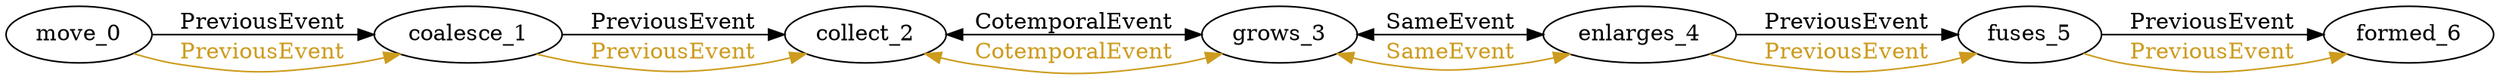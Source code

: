 digraph finite_state_machine { 
	rankdir=LR;
	size="50,50";
node0 [label = "move_0"]
node1 [label = "coalesce_1"]
node2 [label = "collect_2"]
node3 [label = "grows_3"]
node4 [label = "enlarges_4"]
node5 [label = "fuses_5"]
node6 [label = "formed_6"]
node0 -> node1 [ label = "PreviousEvent" fontcolor="black"  color = "Black"];
node0 -> node1 [ label = "PreviousEvent" fontcolor="goldenrod3"  color = "goldenrod3"];
node1 -> node2 [ label = "PreviousEvent" fontcolor="black"  color = "Black"];
node1 -> node2 [ label = "PreviousEvent" fontcolor="goldenrod3"  color = "goldenrod3"];
node2 -> node3 [ label = "CotemporalEvent" fontcolor="black" dir = "both" color = "Black"];
node2 -> node3 [ label = "CotemporalEvent" fontcolor="goldenrod3" dir = "both" color = "goldenrod3"];
node3 -> node4 [ label = "SameEvent" fontcolor="black" dir = "both" color = "Black"];
node3 -> node4 [ label = "SameEvent" fontcolor="goldenrod3" dir = "both" color = "goldenrod3"];
node4 -> node5 [ label = "PreviousEvent" fontcolor="black"  color = "Black"];
node4 -> node5 [ label = "PreviousEvent" fontcolor="goldenrod3"  color = "goldenrod3"];
node5 -> node6 [ label = "PreviousEvent" fontcolor="black"  color = "Black"];
node5 -> node6 [ label = "PreviousEvent" fontcolor="goldenrod3"  color = "goldenrod3"];
}